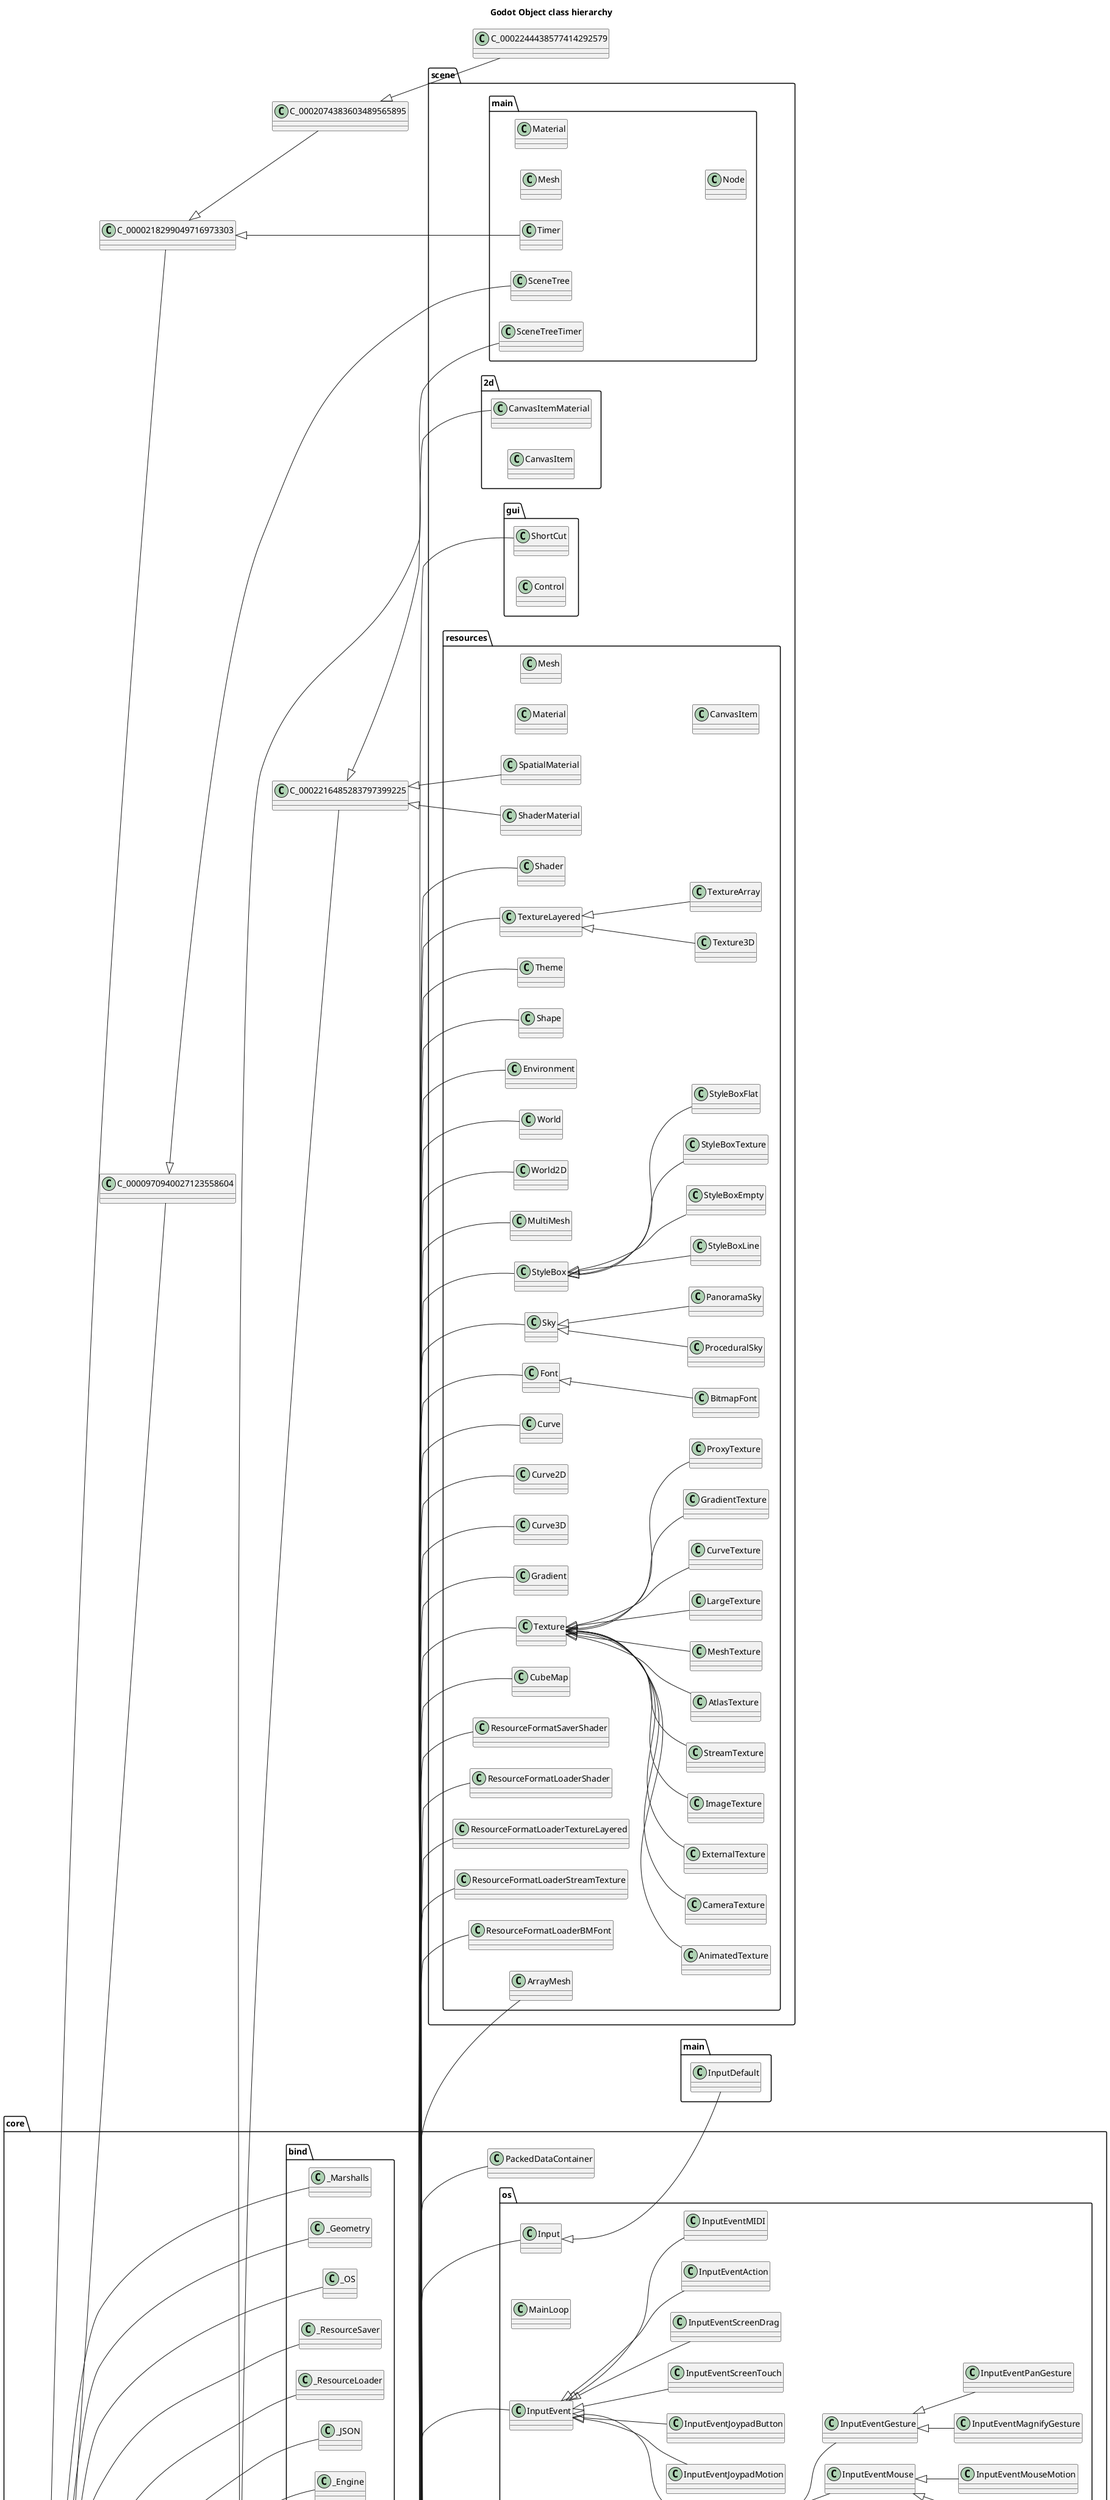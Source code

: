 @startuml
title Godot Object class hierarchy
left to right direction
package [core] as C_0001135303388636126337 {
package [os] as C_0000971228303667196130 {
class "InputEvent" as C_0000826642441440633506
class C_0000826642441440633506 [[https://github.com/godotengine/godot/blob/faf3f883d1a25ec8a2b7a31ecc9e3363613b2478/./core/os/input_event.h#L187{InputEvent}]] {
__
}
class "InputEventWithModifiers" as C_0001643690477901780535
class C_0001643690477901780535 [[https://github.com/godotengine/godot/blob/faf3f883d1a25ec8a2b7a31ecc9e3363613b2478/./core/os/input_event.h#L224{InputEventWithModifiers}]] {
__
}
class "InputEventKey" as C_0000005346252496229381
class C_0000005346252496229381 [[https://github.com/godotengine/godot/blob/faf3f883d1a25ec8a2b7a31ecc9e3363613b2478/./core/os/input_event.h#L269{InputEventKey}]] {
__
}
class "InputEventMouse" as C_0000508669583629270248
class C_0000508669583629270248 [[https://github.com/godotengine/godot/blob/faf3f883d1a25ec8a2b7a31ecc9e3363613b2478/./core/os/input_event.h#L308{InputEventMouse}]] {
__
}
class "InputEventMouseButton" as C_0001609811636033675562
class C_0001609811636033675562 [[https://github.com/godotengine/godot/blob/faf3f883d1a25ec8a2b7a31ecc9e3363613b2478/./core/os/input_event.h#L333{InputEventMouseButton}]] {
__
}
class "InputEventMouseMotion" as C_0001449155408194946072
class C_0001449155408194946072 [[https://github.com/godotengine/godot/blob/faf3f883d1a25ec8a2b7a31ecc9e3363613b2478/./core/os/input_event.h#L367{InputEventMouseMotion}]] {
__
}
class "InputEventJoypadMotion" as C_0000545233917368839369
class C_0000545233917368839369 [[https://github.com/godotengine/godot/blob/faf3f883d1a25ec8a2b7a31ecc9e3363613b2478/./core/os/input_event.h#L400{InputEventJoypadMotion}]] {
__
}
class "InputEventJoypadButton" as C_0000879206998663772909
class C_0000879206998663772909 [[https://github.com/godotengine/godot/blob/faf3f883d1a25ec8a2b7a31ecc9e3363613b2478/./core/os/input_event.h#L426{InputEventJoypadButton}]] {
__
}
class "InputEventScreenTouch" as C_0000424955783958123814
class C_0000424955783958123814 [[https://github.com/godotengine/godot/blob/faf3f883d1a25ec8a2b7a31ecc9e3363613b2478/./core/os/input_event.h#L454{InputEventScreenTouch}]] {
__
}
class "InputEventScreenDrag" as C_0000181579490489051672
class C_0000181579490489051672 [[https://github.com/godotengine/godot/blob/faf3f883d1a25ec8a2b7a31ecc9e3363613b2478/./core/os/input_event.h#L479{InputEventScreenDrag}]] {
__
}
class "InputEventAction" as C_0000771113246620413802
class C_0000771113246620413802 [[https://github.com/godotengine/godot/blob/faf3f883d1a25ec8a2b7a31ecc9e3363613b2478/./core/os/input_event.h#L509{InputEventAction}]] {
__
}
class "InputEventGesture" as C_0002273725611005372274
class C_0002273725611005372274 [[https://github.com/godotengine/godot/blob/faf3f883d1a25ec8a2b7a31ecc9e3363613b2478/./core/os/input_event.h#L541{InputEventGesture}]] {
__
}
class "InputEventMagnifyGesture" as C_0001081009511705756716
class C_0001081009511705756716 [[https://github.com/godotengine/godot/blob/faf3f883d1a25ec8a2b7a31ecc9e3363613b2478/./core/os/input_event.h#L555{InputEventMagnifyGesture}]] {
__
}
class "InputEventPanGesture" as C_0000785094287144192783
class C_0000785094287144192783 [[https://github.com/godotengine/godot/blob/faf3f883d1a25ec8a2b7a31ecc9e3363613b2478/./core/os/input_event.h#L573{InputEventPanGesture}]] {
__
}
class "InputEventMIDI" as C_0000421706308116149067
class C_0000421706308116149067 [[https://github.com/godotengine/godot/blob/faf3f883d1a25ec8a2b7a31ecc9e3363613b2478/./core/os/input_event.h#L591{InputEventMIDI}]] {
__
}
class "MainLoop" as C_0000970940027123558604
class C_0000970940027123558604 [[https://github.com/godotengine/godot/blob/faf3f883d1a25ec8a2b7a31ecc9e3363613b2478/./core/os/main_loop.h#L38{MainLoop}]] {
__
}
class "Input" as C_0000535376932101028371
class C_0000535376932101028371 [[https://github.com/godotengine/godot/blob/faf3f883d1a25ec8a2b7a31ecc9e3363613b2478/./core/os/input.h#L38{Input}]] {
__
}
}
package [math] as C_0001290567961039012027 {
class "TriangleMesh" as C_0001802463287950904501
class C_0001802463287950904501 [[https://github.com/godotengine/godot/blob/faf3f883d1a25ec8a2b7a31ecc9e3363613b2478/./core/math/triangle_mesh.h#L37{TriangleMesh}]] {
__
}
class "AStar" as C_0000313943305714008062
class C_0000313943305714008062 [[https://github.com/godotengine/godot/blob/faf3f883d1a25ec8a2b7a31ecc9e3363613b2478/core/math/a_star.h#L43{AStar}]] {
__
}
class "AStar2D" as C_0001488656794009679597
class C_0001488656794009679597 [[https://github.com/godotengine/godot/blob/faf3f883d1a25ec8a2b7a31ecc9e3363613b2478/core/math/a_star.h#L166{AStar2D}]] {
__
}
class "Expression" as C_0000425668537377496256
class C_0000425668537377496256 [[https://github.com/godotengine/godot/blob/faf3f883d1a25ec8a2b7a31ecc9e3363613b2478/core/math/expression.h#L36{Expression}]] {
__
}
class "RandomNumberGenerator" as C_0001768211625278429563
class C_0001768211625278429563 [[https://github.com/godotengine/godot/blob/faf3f883d1a25ec8a2b7a31ecc9e3363613b2478/./core/math/random_number_generator.h#L37{RandomNumberGenerator}]] {
__
}
}
package [io] as C_0000800808595394760973 {
class "StreamPeer" as C_0000641458175867534797
class C_0000641458175867534797 [[https://github.com/godotengine/godot/blob/faf3f883d1a25ec8a2b7a31ecc9e3363613b2478/./core/io/stream_peer.h#L36{StreamPeer}]] {
__
}
class "StreamPeerBuffer" as C_0001917014659115098133
class C_0001917014659115098133 [[https://github.com/godotengine/godot/blob/faf3f883d1a25ec8a2b7a31ecc9e3363613b2478/./core/io/stream_peer.h#L95{StreamPeerBuffer}]] {
__
}
class "PacketPeer" as C_0000492816802604568578
class C_0000492816802604568578 [[https://github.com/godotengine/godot/blob/faf3f883d1a25ec8a2b7a31ecc9e3363613b2478/./core/io/packet_peer.h#L38{PacketPeer}]] {
__
}
class "PacketPeerStream" as C_0000953498349212872445
class C_0000953498349212872445 [[https://github.com/godotengine/godot/blob/faf3f883d1a25ec8a2b7a31ecc9e3363613b2478/./core/io/packet_peer.h#L82{PacketPeerStream}]] {
__
}
class "NetworkedMultiplayerPeer" as C_0001377594887161557072
class C_0001377594887161557072 [[https://github.com/godotengine/godot/blob/faf3f883d1a25ec8a2b7a31ecc9e3363613b2478/./core/io/networked_multiplayer_peer.h#L36{NetworkedMultiplayerPeer}]] {
__
}
class "MultiplayerAPI" as C_0001283943978031188871
class C_0001283943978031188871 [[https://github.com/godotengine/godot/blob/faf3f883d1a25ec8a2b7a31ecc9e3363613b2478/./core/io/multiplayer_api.h#L37{MultiplayerAPI}]] {
__
}
class "IP" as C_0001191393512042218074
class C_0001191393512042218074 [[https://github.com/godotengine/godot/blob/faf3f883d1a25ec8a2b7a31ecc9e3363613b2478/./core/io/ip.h#L39{IP}]] {
__
}
class "NetSocket" as C_0001344470390222777573
class C_0001344470390222777573 [[https://github.com/godotengine/godot/blob/faf3f883d1a25ec8a2b7a31ecc9e3363613b2478/./core/io/net_socket.h#L37{NetSocket}]] {
__
}
class "StreamPeerTCP" as C_0002220672997792184822
class C_0002220672997792184822 [[https://github.com/godotengine/godot/blob/faf3f883d1a25ec8a2b7a31ecc9e3363613b2478/./core/io/stream_peer_tcp.h#L39{StreamPeerTCP}]] {
__
}
class "EncodedObjectAsID" as C_0002280998521530378689
class C_0002280998521530378689 [[https://github.com/godotengine/godot/blob/faf3f883d1a25ec8a2b7a31ecc9e3363613b2478/./core/io/marshalls.h#L187{EncodedObjectAsID}]] {
__
}
class "ResourceInteractiveLoader" as C_0001028300835405048853
class C_0001028300835405048853 [[https://github.com/godotengine/godot/blob/faf3f883d1a25ec8a2b7a31ecc9e3363613b2478/./core/io/resource_loader.h#L37{ResourceInteractiveLoader}]] {
__
}
class "ResourceFormatLoader" as C_0001875194640168762788
class C_0001875194640168762788 [[https://github.com/godotengine/godot/blob/faf3f883d1a25ec8a2b7a31ecc9e3363613b2478/./core/io/resource_loader.h#L60{ResourceFormatLoader}]] {
__
}
class "ResourceFormatSaver" as C_0000459093745126696488
class C_0000459093745126696488 [[https://github.com/godotengine/godot/blob/faf3f883d1a25ec8a2b7a31ecc9e3363613b2478/./core/io/resource_saver.h#L36{ResourceFormatSaver}]] {
__
}
class "PacketPeerUDP" as C_0000453708532138911794
class C_0000453708532138911794 [[https://github.com/godotengine/godot/blob/faf3f883d1a25ec8a2b7a31ecc9e3363613b2478/./core/io/packet_peer_udp.h#L40{PacketPeerUDP}]] {
__
}
class "UDPServer" as C_0001773006927883551647
class C_0001773006927883551647 [[https://github.com/godotengine/godot/blob/faf3f883d1a25ec8a2b7a31ecc9e3363613b2478/./core/io/udp_server.h#L37{UDPServer}]] {
__
}
class "ConfigFile" as C_0000748610312979765450
class C_0000748610312979765450 [[https://github.com/godotengine/godot/blob/faf3f883d1a25ec8a2b7a31ecc9e3363613b2478/./core/io/config_file.h#L39{ConfigFile}]] {
__
}
class "TCP_Server" as C_0002037696796219689223
class C_0002037696796219689223 [[https://github.com/godotengine/godot/blob/faf3f883d1a25ec8a2b7a31ecc9e3363613b2478/./core/io/tcp_server.h#L39{TCP_Server}]] {
__
}
class "StreamPeerSSL" as C_0000677655505135820927
class C_0000677655505135820927 [[https://github.com/godotengine/godot/blob/faf3f883d1a25ec8a2b7a31ecc9e3363613b2478/./core/io/stream_peer_ssl.h#L37{StreamPeerSSL}]] {
__
}
class "PacketPeerDTLS" as C_0000371391738743059526
class C_0000371391738743059526 [[https://github.com/godotengine/godot/blob/faf3f883d1a25ec8a2b7a31ecc9e3363613b2478/./core/io/packet_peer_dtls.h#L37{PacketPeerDTLS}]] {
__
}
class "XMLParser" as C_0000721243605962456385
class C_0000721243605962456385 [[https://github.com/godotengine/godot/blob/faf3f883d1a25ec8a2b7a31ecc9e3363613b2478/./core/io/xml_parser.h#L43{XMLParser}]] {
__
}
class "TranslationLoaderPO" as C_0000899817639575100744
class C_0000899817639575100744 [[https://github.com/godotengine/godot/blob/faf3f883d1a25ec8a2b7a31ecc9e3363613b2478/./core/io/translation_loader_po.h#L38{TranslationLoaderPO}]] {
__
}
class "ResourceFormatLoaderImage" as C_0001621146194054846104
class C_0001621146194054846104 [[https://github.com/godotengine/godot/blob/faf3f883d1a25ec8a2b7a31ecc9e3363613b2478/./core/io/image_loader.h#L74{ResourceFormatLoaderImage}]] {
__
}
class "HTTPClient" as C_0000043514426638915562
class C_0000043514426638915562 [[https://github.com/godotengine/godot/blob/faf3f883d1a25ec8a2b7a31ecc9e3363613b2478/./core/io/http_client.h#L39{HTTPClient}]] {
__
}
class "ResourceFormatImporter" as C_0002198693075013107571
class C_0002198693075013107571 [[https://github.com/godotengine/godot/blob/faf3f883d1a25ec8a2b7a31ecc9e3363613b2478/./core/io/resource_importer.h#L38{ResourceFormatImporter}]] {
__
}
class "ResourceImporter" as C_0000422043576901357855
class C_0000422043576901357855 [[https://github.com/godotengine/godot/blob/faf3f883d1a25ec8a2b7a31ecc9e3363613b2478/./core/io/resource_importer.h#L96{ResourceImporter}]] {
__
}
class "ResourceInteractiveLoaderDefault" as C_0001691910064568140296
class C_0001691910064568140296 [[https://github.com/godotengine/godot/blob/faf3f883d1a25ec8a2b7a31ecc9e3363613b2478/core/io/resource_loader.cpp#L123{ResourceInteractiveLoaderDefault}]] {
__
}
class "ResourceInteractiveLoaderBinary" as C_0001556006456076875211
class C_0001556006456076875211 [[https://github.com/godotengine/godot/blob/faf3f883d1a25ec8a2b7a31ecc9e3363613b2478/./core/io/resource_format_binary.h#L38{ResourceInteractiveLoaderBinary}]] {
__
}
class "ResourceFormatLoaderBinary" as C_0000649943890210265182
class C_0000649943890210265182 [[https://github.com/godotengine/godot/blob/faf3f883d1a25ec8a2b7a31ecc9e3363613b2478/./core/io/resource_format_binary.h#L102{ResourceFormatLoaderBinary}]] {
__
}
class "ResourceFormatSaverBinary" as C_0001033697776952130601
class C_0001033697776952130601 [[https://github.com/godotengine/godot/blob/faf3f883d1a25ec8a2b7a31ecc9e3363613b2478/./core/io/resource_format_binary.h#L163{ResourceFormatSaverBinary}]] {
__
}
class "DTLSServer" as C_0002255280943551484957
class C_0002255280943551484957 [[https://github.com/godotengine/godot/blob/faf3f883d1a25ec8a2b7a31ecc9e3363613b2478/./core/io/dtls_server.h#L37{DTLSServer}]] {
__
}
class "PCKPacker" as C_0000825235703577935692
class C_0000825235703577935692 [[https://github.com/godotengine/godot/blob/faf3f883d1a25ec8a2b7a31ecc9e3363613b2478/./core/io/pck_packer.h#L38{PCKPacker}]] {
__
}
}
class "Object" as C_0001531814603945772616
class C_0001531814603945772616 [[https://github.com/godotengine/godot/blob/faf3f883d1a25ec8a2b7a31ecc9e3363613b2478/./core/object.h#L408{Object}]] {
__
}
class "Node" as C_0000218299049716973303
class C_0000218299049716973303 [[https://github.com/godotengine/godot/blob/faf3f883d1a25ec8a2b7a31ecc9e3363613b2478/./core/variant.h#L55{Node}]] {
__
}
class "Control" as C_0002244438577414292579
class C_0002244438577414292579 [[https://github.com/godotengine/godot/blob/faf3f883d1a25ec8a2b7a31ecc9e3363613b2478/./core/variant.h#L56{Control}]] {
__
}
class "Reference" as C_0001778859257025660860
class C_0001778859257025660860 [[https://github.com/godotengine/godot/blob/faf3f883d1a25ec8a2b7a31ecc9e3363613b2478/./core/reference.h#L39{Reference}]] {
__
}
class "WeakRef" as C_0001213123647052694419
class C_0001213123647052694419 [[https://github.com/godotengine/godot/blob/faf3f883d1a25ec8a2b7a31ecc9e3363613b2478/./core/reference.h#L301{WeakRef}]] {
__
}
class "Resource" as C_0001951177692366602790
class C_0001951177692366602790 [[https://github.com/godotengine/godot/blob/faf3f883d1a25ec8a2b7a31ecc9e3363613b2478/./core/resource.h#L48{Resource}]] {
__
}
class "Script" as C_0001608678623693693822
class C_0001608678623693693822 [[https://github.com/godotengine/godot/blob/faf3f883d1a25ec8a2b7a31ecc9e3363613b2478/./core/script_language.h#L99{Script}]] {
__
}
class "Image" as C_0001347373196389223918
class C_0001347373196389223918 [[https://github.com/godotengine/godot/blob/faf3f883d1a25ec8a2b7a31ecc9e3363613b2478/./core/image.h#L55{Image}]] {
__
}
class "ProjectSettings" as C_0000066148521405667716
class C_0000066148521405667716 [[https://github.com/godotengine/godot/blob/faf3f883d1a25ec8a2b7a31ecc9e3363613b2478/./core/project_settings.h#L38{ProjectSettings}]] {
__
}
class "Translation" as C_0002175195378041774254
class C_0002175195378041774254 [[https://github.com/godotengine/godot/blob/faf3f883d1a25ec8a2b7a31ecc9e3363613b2478/./core/translation.h#L36{Translation}]] {
__
}
class "TranslationServer" as C_0001485048025194488343
class C_0001485048025194488343 [[https://github.com/godotengine/godot/blob/faf3f883d1a25ec8a2b7a31ecc9e3363613b2478/./core/translation.h#L67{TranslationServer}]] {
__
}
class "PHashTranslation" as C_0001000982088367490313
class C_0001000982088367490313 [[https://github.com/godotengine/godot/blob/faf3f883d1a25ec8a2b7a31ecc9e3363613b2478/./core/compressed_translation.h#L36{PHashTranslation}]] {
__
}
class "InputMap" as C_0000314051240057057851
class C_0000314051240057057851 [[https://github.com/godotengine/godot/blob/faf3f883d1a25ec8a2b7a31ecc9e3363613b2478/./core/input_map.h#L37{InputMap}]] {
__
}
package [crypto] as C_0000143100313963892417 {
class "CryptoKey" as C_0000209170473243207631
class C_0000209170473243207631 [[https://github.com/godotengine/godot/blob/faf3f883d1a25ec8a2b7a31ecc9e3363613b2478/./core/crypto/crypto.h#L40{CryptoKey}]] {
__
}
class "X509Certificate" as C_0002250383059923974472
class C_0002250383059923974472 [[https://github.com/godotengine/godot/blob/faf3f883d1a25ec8a2b7a31ecc9e3363613b2478/./core/crypto/crypto.h#L53{X509Certificate}]] {
__
}
class "Crypto" as C_0000067927574326805627
class C_0000067927574326805627 [[https://github.com/godotengine/godot/blob/faf3f883d1a25ec8a2b7a31ecc9e3363613b2478/./core/crypto/crypto.h#L67{Crypto}]] {
__
}
class "ResourceFormatLoaderCrypto" as C_0001435916002334566237
class C_0001435916002334566237 [[https://github.com/godotengine/godot/blob/faf3f883d1a25ec8a2b7a31ecc9e3363613b2478/./core/crypto/crypto.h#L86{ResourceFormatLoaderCrypto}]] {
__
}
class "ResourceFormatSaverCrypto" as C_0000383709194750111912
class C_0000383709194750111912 [[https://github.com/godotengine/godot/blob/faf3f883d1a25ec8a2b7a31ecc9e3363613b2478/./core/crypto/crypto.h#L94{ResourceFormatSaverCrypto}]] {
__
}
class "HashingContext" as C_0000859556153061419292
class C_0000859556153061419292 [[https://github.com/godotengine/godot/blob/faf3f883d1a25ec8a2b7a31ecc9e3363613b2478/./core/crypto/hashing_context.h#L36{HashingContext}]] {
__
}
}
class "FuncRef" as C_0001699661383862634192
class C_0001699661383862634192 [[https://github.com/godotengine/godot/blob/faf3f883d1a25ec8a2b7a31ecc9e3363613b2478/./core/func_ref.h#L36{FuncRef}]] {
__
}
class "PackedDataContainer" as C_0001635565080070667323
class C_0001635565080070667323 [[https://github.com/godotengine/godot/blob/faf3f883d1a25ec8a2b7a31ecc9e3363613b2478/./core/packed_data_container.h#L36{PackedDataContainer}]] {
__
}
class "PackedDataContainerRef" as C_0001965084083317832053
class C_0001965084083317832053 [[https://github.com/godotengine/godot/blob/faf3f883d1a25ec8a2b7a31ecc9e3363613b2478/./core/packed_data_container.h#L84{PackedDataContainerRef}]] {
__
}
package [bind] as C_0002118555885060719094 {
class "_ResourceLoader" as C_0001197720528033242618
class C_0001197720528033242618 [[https://github.com/godotengine/godot/blob/faf3f883d1a25ec8a2b7a31ecc9e3363613b2478/./core/bind/core_bind.h#L45{_ResourceLoader}]] {
__
}
class "_ResourceSaver" as C_0001130773750498288283
class C_0001130773750498288283 [[https://github.com/godotengine/godot/blob/faf3f883d1a25ec8a2b7a31ecc9e3363613b2478/./core/bind/core_bind.h#L68{_ResourceSaver}]] {
__
}
class "_OS" as C_0000790752023609648644
class C_0000790752023609648644 [[https://github.com/godotengine/godot/blob/faf3f883d1a25ec8a2b7a31ecc9e3363613b2478/./core/bind/core_bind.h#L99{_OS}]] {
__
}
class "_Geometry" as C_0000897221634691489964
class C_0000897221634691489964 [[https://github.com/godotengine/godot/blob/faf3f883d1a25ec8a2b7a31ecc9e3363613b2478/./core/bind/core_bind.h#L401{_Geometry}]] {
__
}
class "_File" as C_0001269523504771997553
class C_0001269523504771997553 [[https://github.com/godotengine/godot/blob/faf3f883d1a25ec8a2b7a31ecc9e3363613b2478/./core/bind/core_bind.h#L482{_File}]] {
__
}
class "_Directory" as C_0002181306943999527000
class C_0002181306943999527000 [[https://github.com/godotengine/godot/blob/faf3f883d1a25ec8a2b7a31ecc9e3363613b2478/./core/bind/core_bind.h#L585{_Directory}]] {
__
}
class "_Marshalls" as C_0000135188690773659020
class C_0000135188690773659020 [[https://github.com/godotengine/godot/blob/faf3f883d1a25ec8a2b7a31ecc9e3363613b2478/./core/bind/core_bind.h#L629{_Marshalls}]] {
__
}
class "_Mutex" as C_0001919583962531563111
class C_0001919583962531563111 [[https://github.com/godotengine/godot/blob/faf3f883d1a25ec8a2b7a31ecc9e3363613b2478/./core/bind/core_bind.h#L654{_Mutex}]] {
__
}
class "_Semaphore" as C_0001519730929749870978
class C_0001519730929749870978 [[https://github.com/godotengine/godot/blob/faf3f883d1a25ec8a2b7a31ecc9e3363613b2478/./core/bind/core_bind.h#L667{_Semaphore}]] {
__
}
class "_Thread" as C_0001150621116588802549
class C_0001150621116588802549 [[https://github.com/godotengine/godot/blob/faf3f883d1a25ec8a2b7a31ecc9e3363613b2478/./core/bind/core_bind.h#L679{_Thread}]] {
__
}
class "_ClassDB" as C_0001186331261774827872
class C_0001186331261774827872 [[https://github.com/godotengine/godot/blob/faf3f883d1a25ec8a2b7a31ecc9e3363613b2478/./core/bind/core_bind.h#L713{_ClassDB}]] {
__
}
class "_Engine" as C_0001895218672297528471
class C_0001895218672297528471 [[https://github.com/godotengine/godot/blob/faf3f883d1a25ec8a2b7a31ecc9e3363613b2478/./core/bind/core_bind.h#L752{_Engine}]] {
__
}
class "JSONParseResult" as C_0002123770061883828115
class C_0002123770061883828115 [[https://github.com/godotengine/godot/blob/faf3f883d1a25ec8a2b7a31ecc9e3363613b2478/./core/bind/core_bind.h#L802{JSONParseResult}]] {
__
}
class "_JSON" as C_0000979065355535690103
class C_0000979065355535690103 [[https://github.com/godotengine/godot/blob/faf3f883d1a25ec8a2b7a31ecc9e3363613b2478/./core/bind/core_bind.h#L833{_JSON}]] {
__
}
class "MainLoop" as C_0000970940027123558604
class C_0000970940027123558604 [[https://github.com/godotengine/godot/blob/faf3f883d1a25ec8a2b7a31ecc9e3363613b2478/./core/bind/core_bind.h#L97{MainLoop}]] {
__
}
}
class "UndoRedo" as C_0000096380574950611570
class C_0000096380574950611570 [[https://github.com/godotengine/godot/blob/faf3f883d1a25ec8a2b7a31ecc9e3363613b2478/./core/undo_redo.h#L37{UndoRedo}]] {
__
}
}
package [servers] as C_0002144003061314495847 {
package [audio] as C_0001274660134554969367 {
class "AudioEffectInstance" as C_0002081147554408841639
class C_0002081147554408841639 [[https://github.com/godotengine/godot/blob/faf3f883d1a25ec8a2b7a31ecc9e3363613b2478/./servers/audio/audio_effect.h#L37{AudioEffectInstance}]] {
__
}
class "AudioEffect" as C_0001135869814642263160
class C_0001135869814642263160 [[https://github.com/godotengine/godot/blob/faf3f883d1a25ec8a2b7a31ecc9e3363613b2478/./servers/audio/audio_effect.h#L45{AudioEffect}]] {
__
}
}
class "AudioServer" as C_0001370497546359815893
class C_0001370497546359815893 [[https://github.com/godotengine/godot/blob/faf3f883d1a25ec8a2b7a31ecc9e3363613b2478/./servers/audio_server.h#L148{AudioServer}]] {
__
}
class "AudioBusLayout" as C_0001456847428901597356
class C_0001456847428901597356 [[https://github.com/godotengine/godot/blob/faf3f883d1a25ec8a2b7a31ecc9e3363613b2478/./servers/audio_server.h#L382{AudioBusLayout}]] {
__
}
class "CameraServer" as C_0001701907280759632930
class C_0001701907280759632930 [[https://github.com/godotengine/godot/blob/faf3f883d1a25ec8a2b7a31ecc9e3363613b2478/./servers/camera_server.h#L49{CameraServer}]] {
__
}
class "VisualServer" as C_0001589464385186808769
class C_0001589464385186808769 [[https://github.com/godotengine/godot/blob/faf3f883d1a25ec8a2b7a31ecc9e3363613b2478/./servers/visual_server.h#L42{VisualServer}]] {
__
}
package [visual] as C_0001629784819027334179 {
}
class "PhysicsDirectBodyState" as C_0001559146041463814963
class C_0001559146041463814963 [[https://github.com/godotengine/godot/blob/faf3f883d1a25ec8a2b7a31ecc9e3363613b2478/./servers/physics_server.h#L39{PhysicsDirectBodyState}]] {
__
}
class "PhysicsShapeQueryParameters" as C_0000596145886832067553
class C_0000596145886832067553 [[https://github.com/godotengine/godot/blob/faf3f883d1a25ec8a2b7a31ecc9e3363613b2478/./servers/physics_server.h#L100{PhysicsShapeQueryParameters}]] {
__
}
class "PhysicsDirectSpaceState" as C_0000503002593685351124
class C_0000503002593685351124 [[https://github.com/godotengine/godot/blob/faf3f883d1a25ec8a2b7a31ecc9e3363613b2478/./servers/physics_server.h#L143{PhysicsDirectSpaceState}]] {
__
}
class "PhysicsShapeQueryResult" as C_0000745161249167370858
class C_0000745161249167370858 [[https://github.com/godotengine/godot/blob/faf3f883d1a25ec8a2b7a31ecc9e3363613b2478/./servers/physics_server.h#L203{PhysicsShapeQueryResult}]] {
__
}
class "PhysicsServer" as C_0001034902024938599899
class C_0001034902024938599899 [[https://github.com/godotengine/godot/blob/faf3f883d1a25ec8a2b7a31ecc9e3363613b2478/./servers/physics_server.h#L224{PhysicsServer}]] {
__
}
class "Physics2DDirectBodyState" as C_0002302096389852429221
class C_0002302096389852429221 [[https://github.com/godotengine/godot/blob/faf3f883d1a25ec8a2b7a31ecc9e3363613b2478/./servers/physics_2d_server.h#L40{Physics2DDirectBodyState}]] {
__
}
class "Physics2DShapeQueryParameters" as C_0001953033324453061509
class C_0001953033324453061509 [[https://github.com/godotengine/godot/blob/faf3f883d1a25ec8a2b7a31ecc9e3363613b2478/./servers/physics_2d_server.h#L99{Physics2DShapeQueryParameters}]] {
__
}
class "Physics2DDirectSpaceState" as C_0000236996062289735257
class C_0000236996062289735257 [[https://github.com/godotengine/godot/blob/faf3f883d1a25ec8a2b7a31ecc9e3363613b2478/./servers/physics_2d_server.h#L145{Physics2DDirectSpaceState}]] {
__
}
class "Physics2DShapeQueryResult" as C_0001064104406631716446
class C_0001064104406631716446 [[https://github.com/godotengine/godot/blob/faf3f883d1a25ec8a2b7a31ecc9e3363613b2478/./servers/physics_2d_server.h#L209{Physics2DShapeQueryResult}]] {
__
}
class "Physics2DServer" as C_0001561529841391244418
class C_0001561529841391244418 [[https://github.com/godotengine/godot/blob/faf3f883d1a25ec8a2b7a31ecc9e3363613b2478/./servers/physics_2d_server.h#L232{Physics2DServer}]] {
__
}
class "Physics2DTestMotionResult" as C_0001864019057532813008
class C_0001864019057532813008 [[https://github.com/godotengine/godot/blob/faf3f883d1a25ec8a2b7a31ecc9e3363613b2478/./servers/physics_2d_server.h#L609{Physics2DTestMotionResult}]] {
__
}
}
package [scene] as C_0000159240983285943022 {
package [resources] as C_0001908747512608143025 {
class "Curve" as C_0001163921931966275471
class C_0001163921931966275471 [[https://github.com/godotengine/godot/blob/faf3f883d1a25ec8a2b7a31ecc9e3363613b2478/./scene/resources/curve.h#L37{Curve}]] {
__
}
class "Curve2D" as C_0000583453570386694974
class C_0000583453570386694974 [[https://github.com/godotengine/godot/blob/faf3f883d1a25ec8a2b7a31ecc9e3363613b2478/./scene/resources/curve.h#L151{Curve2D}]] {
__
}
class "Curve3D" as C_0001996211114461908095
class C_0001996211114461908095 [[https://github.com/godotengine/godot/blob/faf3f883d1a25ec8a2b7a31ecc9e3363613b2478/./scene/resources/curve.h#L214{Curve3D}]] {
__
}
class "Gradient" as C_0001515896569718711140
class C_0001515896569718711140 [[https://github.com/godotengine/godot/blob/faf3f883d1a25ec8a2b7a31ecc9e3363613b2478/./scene/resources/gradient.h#L36{Gradient}]] {
__
}
class "Texture" as C_0001367871067587158636
class C_0001367871067587158636 [[https://github.com/godotengine/godot/blob/faf3f883d1a25ec8a2b7a31ecc9e3363613b2478/./scene/resources/texture.h#L45{Texture}]] {
__
}
class "ImageTexture" as C_0000798383873302476750
class C_0000798383873302476750 [[https://github.com/godotengine/godot/blob/faf3f883d1a25ec8a2b7a31ecc9e3363613b2478/./scene/resources/texture.h#L91{ImageTexture}]] {
__
}
class "StreamTexture" as C_0000486991884140911232
class C_0000486991884140911232 [[https://github.com/godotengine/godot/blob/faf3f883d1a25ec8a2b7a31ecc9e3363613b2478/./scene/resources/texture.h#L165{StreamTexture}]] {
__
}
class "ResourceFormatLoaderStreamTexture" as C_0000611226650389171353
class C_0000611226650389171353 [[https://github.com/godotengine/godot/blob/faf3f883d1a25ec8a2b7a31ecc9e3363613b2478/./scene/resources/texture.h#L238{ResourceFormatLoaderStreamTexture}]] {
__
}
class "AtlasTexture" as C_0001637279102233248180
class C_0001637279102233248180 [[https://github.com/godotengine/godot/blob/faf3f883d1a25ec8a2b7a31ecc9e3363613b2478/./scene/resources/texture.h#L248{AtlasTexture}]] {
__
}
class "MeshTexture" as C_0001430074170771569724
class C_0001430074170771569724 [[https://github.com/godotengine/godot/blob/faf3f883d1a25ec8a2b7a31ecc9e3363613b2478/./scene/resources/texture.h#L295{MeshTexture}]] {
__
}
class "LargeTexture" as C_0000865137412866175601
class C_0000865137412866175601 [[https://github.com/godotengine/godot/blob/faf3f883d1a25ec8a2b7a31ecc9e3363613b2478/./scene/resources/texture.h#L336{LargeTexture}]] {
__
}
class "CubeMap" as C_0000868947797365640613
class C_0000868947797365640613 [[https://github.com/godotengine/godot/blob/faf3f883d1a25ec8a2b7a31ecc9e3363613b2478/./scene/resources/texture.h#L386{CubeMap}]] {
__
}
class "TextureLayered" as C_0001581103179488457373
class C_0001581103179488457373 [[https://github.com/godotengine/godot/blob/faf3f883d1a25ec8a2b7a31ecc9e3363613b2478/./scene/resources/texture.h#L467{TextureLayered}]] {
__
}
class "Texture3D" as C_0001544358461463390852
class C_0001544358461463390852 [[https://github.com/godotengine/godot/blob/faf3f883d1a25ec8a2b7a31ecc9e3363613b2478/./scene/resources/texture.h#L531{Texture3D}]] {
__
}
class "TextureArray" as C_0001404587360588661178
class C_0001404587360588661178 [[https://github.com/godotengine/godot/blob/faf3f883d1a25ec8a2b7a31ecc9e3363613b2478/./scene/resources/texture.h#L540{TextureArray}]] {
__
}
class "ResourceFormatLoaderTextureLayered" as C_0001754631792651604327
class C_0001754631792651604327 [[https://github.com/godotengine/godot/blob/faf3f883d1a25ec8a2b7a31ecc9e3363613b2478/./scene/resources/texture.h#L549{ResourceFormatLoaderTextureLayered}]] {
__
}
class "CurveTexture" as C_0000496374853566997945
class C_0000496374853566997945 [[https://github.com/godotengine/godot/blob/faf3f883d1a25ec8a2b7a31ecc9e3363613b2478/./scene/resources/texture.h#L557{CurveTexture}]] {
__
}
class "GradientTexture" as C_0000093237254261317379
class C_0000093237254261317379 [[https://github.com/godotengine/godot/blob/faf3f883d1a25ec8a2b7a31ecc9e3363613b2478/./scene/resources/texture.h#L606{GradientTexture}]] {
__
}
class "ProxyTexture" as C_0001958159253311530745
class C_0001958159253311530745 [[https://github.com/godotengine/godot/blob/faf3f883d1a25ec8a2b7a31ecc9e3363613b2478/./scene/resources/texture.h#L651{ProxyTexture}]] {
__
}
class "AnimatedTexture" as C_0002139700944454124435
class C_0002139700944454124435 [[https://github.com/godotengine/godot/blob/faf3f883d1a25ec8a2b7a31ecc9e3363613b2478/./scene/resources/texture.h#L678{AnimatedTexture}]] {
__
}
class "CameraTexture" as C_0002176748275886758573
class C_0002176748275886758573 [[https://github.com/godotengine/godot/blob/faf3f883d1a25ec8a2b7a31ecc9e3363613b2478/./scene/resources/texture.h#L758{CameraTexture}]] {
__
}
class "ExternalTexture" as C_0001681920172986601183
class C_0001681920172986601183 [[https://github.com/godotengine/godot/blob/faf3f883d1a25ec8a2b7a31ecc9e3363613b2478/./scene/resources/texture.h#L793{ExternalTexture}]] {
__
}
class "Shader" as C_0001862491237042062945
class C_0001862491237042062945 [[https://github.com/godotengine/godot/blob/faf3f883d1a25ec8a2b7a31ecc9e3363613b2478/./scene/resources/shader.h#L39{Shader}]] {
__
}
class "ResourceFormatLoaderShader" as C_0002222882403242483102
class C_0002222882403242483102 [[https://github.com/godotengine/godot/blob/faf3f883d1a25ec8a2b7a31ecc9e3363613b2478/./scene/resources/shader.h#L106{ResourceFormatLoaderShader}]] {
__
}
class "ResourceFormatSaverShader" as C_0000615606556380295547
class C_0000615606556380295547 [[https://github.com/godotengine/godot/blob/faf3f883d1a25ec8a2b7a31ecc9e3363613b2478/./scene/resources/shader.h#L114{ResourceFormatSaverShader}]] {
__
}
class "Material" as C_0002216485283797399225
class C_0002216485283797399225 [[https://github.com/godotengine/godot/blob/faf3f883d1a25ec8a2b7a31ecc9e3363613b2478/./scene/resources/material.h#L41{Material}]] {
__
}
class "ShaderMaterial" as C_0001706220248564978422
class C_0001706220248564978422 [[https://github.com/godotengine/godot/blob/faf3f883d1a25ec8a2b7a31ecc9e3363613b2478/./scene/resources/material.h#L76{ShaderMaterial}]] {
__
}
class "SpatialMaterial" as C_0000001963724432077621
class C_0000001963724432077621 [[https://github.com/godotengine/godot/blob/faf3f883d1a25ec8a2b7a31ecc9e3363613b2478/./scene/resources/material.h#L109{SpatialMaterial}]] {
__
}
class "Shape" as C_0001672291103657734280
class C_0001672291103657734280 [[https://github.com/godotengine/godot/blob/faf3f883d1a25ec8a2b7a31ecc9e3363613b2478/./scene/resources/shape.h#L37{Shape}]] {
__
}
class "Mesh" as C_0001733195975248453909
class C_0001733195975248453909 [[https://github.com/godotengine/godot/blob/faf3f883d1a25ec8a2b7a31ecc9e3363613b2478/./scene/resources/mesh.h#L41{Mesh}]] {
__
}
class "ArrayMesh" as C_0001532490567718443177
class C_0001532490567718443177 [[https://github.com/godotengine/godot/blob/faf3f883d1a25ec8a2b7a31ecc9e3363613b2478/./scene/resources/mesh.h#L158{ArrayMesh}]] {
__
}
class "Sky" as C_0000116528474292236882
class C_0000116528474292236882 [[https://github.com/godotengine/godot/blob/faf3f883d1a25ec8a2b7a31ecc9e3363613b2478/./scene/resources/sky.h#L37{Sky}]] {
__
}
class "PanoramaSky" as C_0000648215409631414149
class C_0000648215409631414149 [[https://github.com/godotengine/godot/blob/faf3f883d1a25ec8a2b7a31ecc9e3363613b2478/./scene/resources/sky.h#L67{PanoramaSky}]] {
__
}
class "ProceduralSky" as C_0001250686154751320195
class C_0001250686154751320195 [[https://github.com/godotengine/godot/blob/faf3f883d1a25ec8a2b7a31ecc9e3363613b2478/./scene/resources/sky.h#L88{ProceduralSky}]] {
__
}
class "Environment" as C_0001807798357493001327
class C_0001807798357493001327 [[https://github.com/godotengine/godot/blob/faf3f883d1a25ec8a2b7a31ecc9e3363613b2478/./scene/resources/environment.h#L39{Environment}]] {
__
}
class "World" as C_0002268909104966341925
class C_0002268909104966341925 [[https://github.com/godotengine/godot/blob/faf3f883d1a25ec8a2b7a31ecc9e3363613b2478/./scene/resources/world.h#L43{World}]] {
__
}
class "World2D" as C_0001698058622807192888
class C_0001698058622807192888 [[https://github.com/godotengine/godot/blob/faf3f883d1a25ec8a2b7a31ecc9e3363613b2478/./scene/resources/world_2d.h#L42{World2D}]] {
__
}
class "MultiMesh" as C_0000096587815980107455
class C_0000096587815980107455 [[https://github.com/godotengine/godot/blob/faf3f883d1a25ec8a2b7a31ecc9e3363613b2478/./scene/resources/multimesh.h#L37{MultiMesh}]] {
__
}
class "Font" as C_0000054107906042594907
class C_0000054107906042594907 [[https://github.com/godotengine/godot/blob/faf3f883d1a25ec8a2b7a31ecc9e3363613b2478/./scene/resources/font.h#L38{Font}]] {
__
}
class "BitmapFont" as C_0000732540472499227446
class C_0000732540472499227446 [[https://github.com/godotengine/godot/blob/faf3f883d1a25ec8a2b7a31ecc9e3363613b2478/./scene/resources/font.h#L106{BitmapFont}]] {
__
}
class "ResourceFormatLoaderBMFont" as C_0001021346567960220460
class C_0001021346567960220460 [[https://github.com/godotengine/godot/blob/faf3f883d1a25ec8a2b7a31ecc9e3363613b2478/./scene/resources/font.h#L201{ResourceFormatLoaderBMFont}]] {
__
}
class "StyleBox" as C_0000636726652931404765
class C_0000636726652931404765 [[https://github.com/godotengine/godot/blob/faf3f883d1a25ec8a2b7a31ecc9e3363613b2478/./scene/resources/style_box.h#L40{StyleBox}]] {
__
}
class "StyleBoxEmpty" as C_0000259224014912534733
class C_0000259224014912534733 [[https://github.com/godotengine/godot/blob/faf3f883d1a25ec8a2b7a31ecc9e3363613b2478/./scene/resources/style_box.h#L70{StyleBoxEmpty}]] {
__
}
class "StyleBoxTexture" as C_0001721162396461278621
class C_0001721162396461278621 [[https://github.com/godotengine/godot/blob/faf3f883d1a25ec8a2b7a31ecc9e3363613b2478/./scene/resources/style_box.h#L80{StyleBoxTexture}]] {
__
}
class "StyleBoxFlat" as C_0002269836518882757108
class C_0002269836518882757108 [[https://github.com/godotengine/godot/blob/faf3f883d1a25ec8a2b7a31ecc9e3363613b2478/./scene/resources/style_box.h#L146{StyleBoxFlat}]] {
__
}
class "StyleBoxLine" as C_0000728889196933964519
class C_0000728889196933964519 [[https://github.com/godotengine/godot/blob/faf3f883d1a25ec8a2b7a31ecc9e3363613b2478/./scene/resources/style_box.h#L240{StyleBoxLine}]] {
__
}
class "Theme" as C_0000993567374411090062
class C_0000993567374411090062 [[https://github.com/godotengine/godot/blob/faf3f883d1a25ec8a2b7a31ecc9e3363613b2478/./scene/resources/theme.h#L41{Theme}]] {
__
}
class "CanvasItem" as C_0002074383603489565895
class C_0002074383603489565895 [[https://github.com/godotengine/godot/blob/faf3f883d1a25ec8a2b7a31ecc9e3363613b2478/./scene/resources/style_box.h#L38{CanvasItem}]] {
__
}
}
package [main] as C_0000712285719116385287 {
class "SceneTreeTimer" as C_0000863229323271412192
class C_0000863229323271412192 [[https://github.com/godotengine/godot/blob/faf3f883d1a25ec8a2b7a31ecc9e3363613b2478/./scene/main/scene_tree.h#L48{SceneTreeTimer}]] {
__
}
class "SceneTree" as C_0001872058027933416994
class C_0001872058027933416994 [[https://github.com/godotengine/godot/blob/faf3f883d1a25ec8a2b7a31ecc9e3363613b2478/./scene/main/scene_tree.h#L69{SceneTree}]] {
__
}
class "Mesh" as C_0001733195975248453909
class C_0001733195975248453909 [[https://github.com/godotengine/godot/blob/faf3f883d1a25ec8a2b7a31ecc9e3363613b2478/./scene/main/scene_tree.h#L46{Mesh}]] {
__
}
class "Material" as C_0002216485283797399225
class C_0002216485283797399225 [[https://github.com/godotengine/godot/blob/faf3f883d1a25ec8a2b7a31ecc9e3363613b2478/./scene/main/scene_tree.h#L45{Material}]] {
__
}
class "Node" as C_0000218299049716973303
class C_0000218299049716973303 [[https://github.com/godotengine/godot/blob/faf3f883d1a25ec8a2b7a31ecc9e3363613b2478/./scene/main/node.h#L44{Node}]] {
__
}
class "Timer" as C_0000695625692780469340
class C_0000695625692780469340 [[https://github.com/godotengine/godot/blob/faf3f883d1a25ec8a2b7a31ecc9e3363613b2478/./scene/main/timer.h#L36{Timer}]] {
__
}
}
package [gui] as C_0002199462842849286237 {
class "ShortCut" as C_0000927016956309081505
class C_0000927016956309081505 [[https://github.com/godotengine/godot/blob/faf3f883d1a25ec8a2b7a31ecc9e3363613b2478/./scene/gui/shortcut.h#L37{ShortCut}]] {
__
}
class "Control" as C_0002244438577414292579
class C_0002244438577414292579 [[https://github.com/godotengine/godot/blob/faf3f883d1a25ec8a2b7a31ecc9e3363613b2478/./scene/gui/control.h#L46{Control}]] {
__
}
}
package [2d] as C_0001702441167006166314 {
class "CanvasItemMaterial" as C_0000484561506113559349
class C_0000484561506113559349 [[https://github.com/godotengine/godot/blob/faf3f883d1a25ec8a2b7a31ecc9e3363613b2478/./scene/2d/canvas_item.h#L47{CanvasItemMaterial}]] {
__
}
class "CanvasItem" as C_0002074383603489565895
class C_0002074383603489565895 [[https://github.com/godotengine/godot/blob/faf3f883d1a25ec8a2b7a31ecc9e3363613b2478/./scene/2d/canvas_item.h#L165{CanvasItem}]] {
__
}
}
}
package [editor] as C_0001379057708579141781 {
class "EditorSettings" as C_0000112336399891508100
class C_0000112336399891508100 [[https://github.com/godotengine/godot/blob/faf3f883d1a25ec8a2b7a31ecc9e3363613b2478/./editor/editor_settings.h#L44{EditorSettings}]] {
__
}
}
package [main] as C_0001483515107910774245 {
class "InputDefault" as C_0000273522693697090760
class C_0000273522693697090760 [[https://github.com/godotengine/godot/blob/faf3f883d1a25ec8a2b7a31ecc9e3363613b2478/./main/input_default.h#L36{InputDefault}]] {
__
}
}
C_0001951177692366602790 <|-- C_0000826642441440633506
C_0000826642441440633506 <|-- C_0001643690477901780535
C_0001643690477901780535 <|-- C_0000005346252496229381
C_0001643690477901780535 <|-- C_0000508669583629270248
C_0000508669583629270248 <|-- C_0001609811636033675562
C_0000508669583629270248 <|-- C_0001449155408194946072
C_0000826642441440633506 <|-- C_0000545233917368839369
C_0000826642441440633506 <|-- C_0000879206998663772909
C_0000826642441440633506 <|-- C_0000424955783958123814
C_0000826642441440633506 <|-- C_0000181579490489051672
C_0000826642441440633506 <|-- C_0000771113246620413802
C_0001643690477901780535 <|-- C_0002273725611005372274
C_0002273725611005372274 <|-- C_0001081009511705756716
C_0002273725611005372274 <|-- C_0000785094287144192783
C_0000826642441440633506 <|-- C_0000421706308116149067
C_0001531814603945772616 <|-- C_0000970940027123558604
C_0001531814603945772616 <|-- C_0000535376932101028371
C_0001778859257025660860 <|-- C_0001802463287950904501
C_0001778859257025660860 <|-- C_0000313943305714008062
C_0001778859257025660860 <|-- C_0001488656794009679597
C_0001778859257025660860 <|-- C_0000425668537377496256
C_0001778859257025660860 <|-- C_0001768211625278429563
C_0001778859257025660860 <|-- C_0000641458175867534797
C_0000641458175867534797 <|-- C_0001917014659115098133
C_0001778859257025660860 <|-- C_0000492816802604568578
C_0000492816802604568578 <|-- C_0000953498349212872445
C_0000492816802604568578 <|-- C_0001377594887161557072
C_0001778859257025660860 <|-- C_0001283943978031188871
C_0001531814603945772616 <|-- C_0001191393512042218074
C_0001778859257025660860 <|-- C_0001344470390222777573
C_0000641458175867534797 <|-- C_0002220672997792184822
C_0001778859257025660860 <|-- C_0002280998521530378689
C_0001778859257025660860 <|-- C_0001028300835405048853
C_0001778859257025660860 <|-- C_0001875194640168762788
C_0001778859257025660860 <|-- C_0000459093745126696488
C_0000492816802604568578 <|-- C_0000453708532138911794
C_0001778859257025660860 <|-- C_0001773006927883551647
C_0001778859257025660860 <|-- C_0000748610312979765450
C_0001778859257025660860 <|-- C_0002037696796219689223
C_0000641458175867534797 <|-- C_0000677655505135820927
C_0000492816802604568578 <|-- C_0000371391738743059526
C_0001778859257025660860 <|-- C_0000721243605962456385
C_0001875194640168762788 <|-- C_0000899817639575100744
C_0001875194640168762788 <|-- C_0001621146194054846104
C_0001778859257025660860 <|-- C_0000043514426638915562
C_0001875194640168762788 <|-- C_0002198693075013107571
C_0001778859257025660860 <|-- C_0000422043576901357855
C_0001028300835405048853 <|-- C_0001691910064568140296
C_0001028300835405048853 <|-- C_0001556006456076875211
C_0001875194640168762788 <|-- C_0000649943890210265182
C_0000459093745126696488 <|-- C_0001033697776952130601
C_0001778859257025660860 <|-- C_0002255280943551484957
C_0001778859257025660860 <|-- C_0000825235703577935692
C_0001531814603945772616 <|-- C_0000218299049716973303
C_0002074383603489565895 <|-- C_0002244438577414292579
C_0001531814603945772616 <|-- C_0001778859257025660860
C_0001778859257025660860 <|-- C_0001213123647052694419
C_0001778859257025660860 <|-- C_0001951177692366602790
C_0001951177692366602790 <|-- C_0001608678623693693822
C_0001951177692366602790 <|-- C_0001347373196389223918
C_0001531814603945772616 <|-- C_0000066148521405667716
C_0001951177692366602790 <|-- C_0002175195378041774254
C_0001531814603945772616 <|-- C_0001485048025194488343
C_0002175195378041774254 <|-- C_0001000982088367490313
C_0001531814603945772616 <|-- C_0000314051240057057851
C_0001951177692366602790 <|-- C_0000209170473243207631
C_0001951177692366602790 <|-- C_0002250383059923974472
C_0001778859257025660860 <|-- C_0000067927574326805627
C_0001875194640168762788 <|-- C_0001435916002334566237
C_0000459093745126696488 <|-- C_0000383709194750111912
C_0001778859257025660860 <|-- C_0000859556153061419292
C_0001778859257025660860 <|-- C_0001699661383862634192
C_0001951177692366602790 <|-- C_0001635565080070667323
C_0001778859257025660860 <|-- C_0001965084083317832053
C_0001531814603945772616 <|-- C_0001197720528033242618
C_0001531814603945772616 <|-- C_0001130773750498288283
C_0001531814603945772616 <|-- C_0000790752023609648644
C_0001531814603945772616 <|-- C_0000897221634691489964
C_0001778859257025660860 <|-- C_0001269523504771997553
C_0001778859257025660860 <|-- C_0002181306943999527000
C_0001531814603945772616 <|-- C_0000135188690773659020
C_0001778859257025660860 <|-- C_0001919583962531563111
C_0001778859257025660860 <|-- C_0001519730929749870978
C_0001778859257025660860 <|-- C_0001150621116588802549
C_0001531814603945772616 <|-- C_0001186331261774827872
C_0001531814603945772616 <|-- C_0001895218672297528471
C_0001778859257025660860 <|-- C_0002123770061883828115
C_0001531814603945772616 <|-- C_0000979065355535690103
C_0001531814603945772616 <|-- C_0000096380574950611570
C_0001778859257025660860 <|-- C_0002081147554408841639
C_0001951177692366602790 <|-- C_0001135869814642263160
C_0001531814603945772616 <|-- C_0001370497546359815893
C_0001951177692366602790 <|-- C_0001456847428901597356
C_0001531814603945772616 <|-- C_0001701907280759632930
C_0001531814603945772616 <|-- C_0001589464385186808769
C_0001531814603945772616 <|-- C_0001559146041463814963
C_0001778859257025660860 <|-- C_0000596145886832067553
C_0001531814603945772616 <|-- C_0000503002593685351124
C_0001778859257025660860 <|-- C_0000745161249167370858
C_0001531814603945772616 <|-- C_0001034902024938599899
C_0001531814603945772616 <|-- C_0002302096389852429221
C_0001778859257025660860 <|-- C_0001953033324453061509
C_0001531814603945772616 <|-- C_0000236996062289735257
C_0001778859257025660860 <|-- C_0001064104406631716446
C_0001531814603945772616 <|-- C_0001561529841391244418
C_0001778859257025660860 <|-- C_0001864019057532813008
C_0001951177692366602790 <|-- C_0001163921931966275471
C_0001951177692366602790 <|-- C_0000583453570386694974
C_0001951177692366602790 <|-- C_0001996211114461908095
C_0001951177692366602790 <|-- C_0001515896569718711140
C_0001951177692366602790 <|-- C_0001367871067587158636
C_0001367871067587158636 <|-- C_0000798383873302476750
C_0001367871067587158636 <|-- C_0000486991884140911232
C_0001875194640168762788 <|-- C_0000611226650389171353
C_0001367871067587158636 <|-- C_0001637279102233248180
C_0001367871067587158636 <|-- C_0001430074170771569724
C_0001367871067587158636 <|-- C_0000865137412866175601
C_0001951177692366602790 <|-- C_0000868947797365640613
C_0001951177692366602790 <|-- C_0001581103179488457373
C_0001581103179488457373 <|-- C_0001544358461463390852
C_0001581103179488457373 <|-- C_0001404587360588661178
C_0001875194640168762788 <|-- C_0001754631792651604327
C_0001367871067587158636 <|-- C_0000496374853566997945
C_0001367871067587158636 <|-- C_0000093237254261317379
C_0001367871067587158636 <|-- C_0001958159253311530745
C_0001367871067587158636 <|-- C_0002139700944454124435
C_0001367871067587158636 <|-- C_0002176748275886758573
C_0001367871067587158636 <|-- C_0001681920172986601183
C_0001951177692366602790 <|-- C_0001862491237042062945
C_0001875194640168762788 <|-- C_0002222882403242483102
C_0000459093745126696488 <|-- C_0000615606556380295547
C_0001951177692366602790 <|-- C_0002216485283797399225
C_0002216485283797399225 <|-- C_0001706220248564978422
C_0002216485283797399225 <|-- C_0000001963724432077621
C_0001951177692366602790 <|-- C_0001672291103657734280
C_0001951177692366602790 <|-- C_0001733195975248453909
C_0001733195975248453909 <|-- C_0001532490567718443177
C_0001951177692366602790 <|-- C_0000116528474292236882
C_0000116528474292236882 <|-- C_0000648215409631414149
C_0000116528474292236882 <|-- C_0001250686154751320195
C_0001951177692366602790 <|-- C_0001807798357493001327
C_0001951177692366602790 <|-- C_0002268909104966341925
C_0001951177692366602790 <|-- C_0001698058622807192888
C_0001951177692366602790 <|-- C_0000096587815980107455
C_0001951177692366602790 <|-- C_0000054107906042594907
C_0000054107906042594907 <|-- C_0000732540472499227446
C_0001875194640168762788 <|-- C_0001021346567960220460
C_0001951177692366602790 <|-- C_0000636726652931404765
C_0000636726652931404765 <|-- C_0000259224014912534733
C_0000636726652931404765 <|-- C_0001721162396461278621
C_0000636726652931404765 <|-- C_0002269836518882757108
C_0000636726652931404765 <|-- C_0000728889196933964519
C_0001951177692366602790 <|-- C_0000993567374411090062
C_0001778859257025660860 <|-- C_0000863229323271412192
C_0000970940027123558604 <|-- C_0001872058027933416994
C_0000218299049716973303 <|-- C_0000695625692780469340
C_0001951177692366602790 <|-- C_0000927016956309081505
C_0002216485283797399225 <|-- C_0000484561506113559349
C_0000218299049716973303 <|-- C_0002074383603489565895
C_0001951177692366602790 <|-- C_0000112336399891508100
C_0000535376932101028371 <|-- C_0000273522693697090760

'Generated with clang-uml, version 0.3.7-36-g13ea67c
'LLVM version Ubuntu clang version 15.0.6
@enduml
